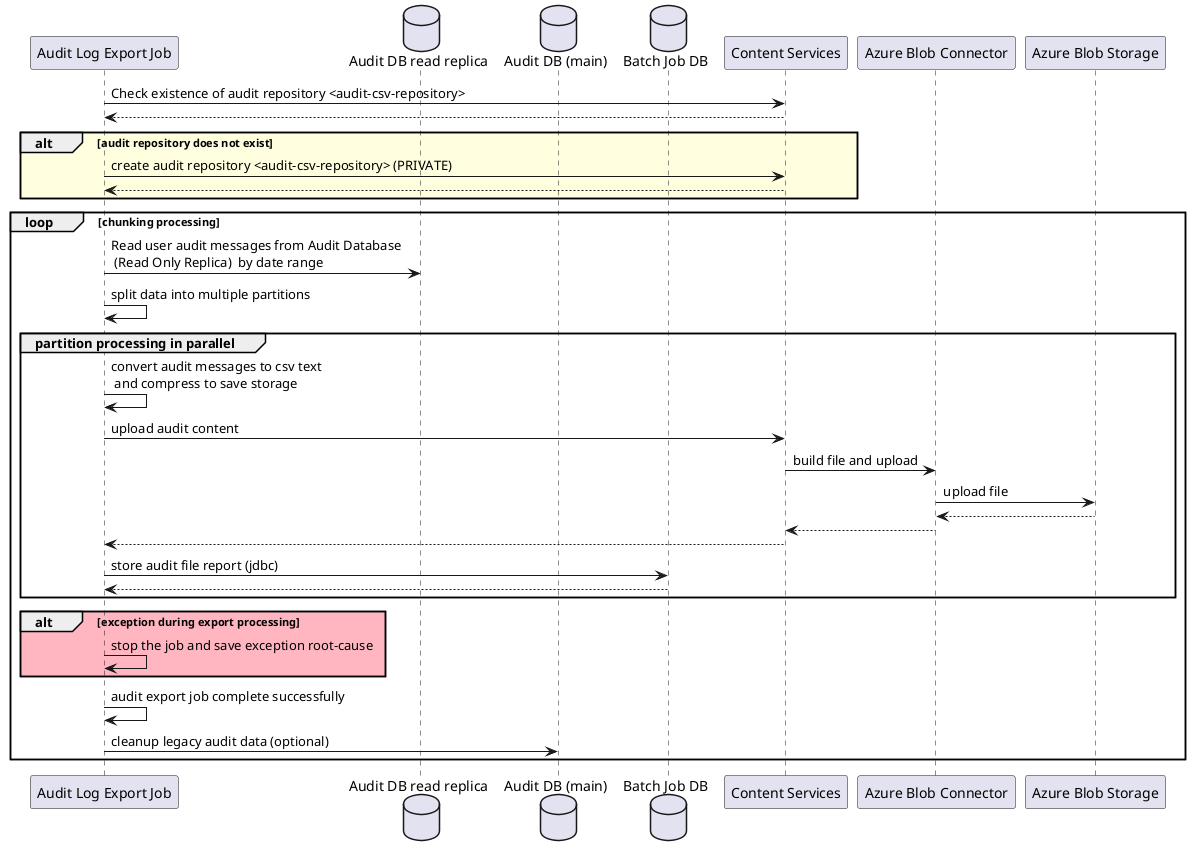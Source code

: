 @startuml
'https://plantuml.com/sequence-diagram


participant exportJob as "Audit Log Export Job"
database readDB as "Audit DB read replica"
database auditDB as "Audit DB (main)"
database jobDB as "Batch Job DB"
participant content as "Content Services"
participant connector as "Azure Blob Connector"
participant blob as "Azure Blob Storage"

exportJob -> content: Check existence of audit repository <audit-csv-repository>
content --> exportJob
alt #lightyellow audit repository does not exist
exportJob -> content: create audit repository <audit-csv-repository> (PRIVATE)
content --> exportJob
end
loop chunking processing
exportJob -> readDB: Read user audit messages from Audit Database \n (Read Only Replica)  by date range
exportJob -> exportJob: split data into multiple partitions
    group partition processing in parallel
    exportJob -> exportJob: convert audit messages to csv text \n and compress to save storage
    exportJob -> content: upload audit content
    content -> connector: build file and upload
    connector -> blob: upload file
    blob --> connector
    connector --> content
    content --> exportJob
    exportJob -> jobDB: store audit file report (jdbc)
    exportJob <-- jobDB
    end group
    alt #lightpink exception during export processing
    exportJob -> exportJob: stop the job and save exception root-cause
    end
    exportJob -> exportJob: audit export job complete successfully
    exportJob -> auditDB: cleanup legacy audit data (optional)
end loop
@enduml